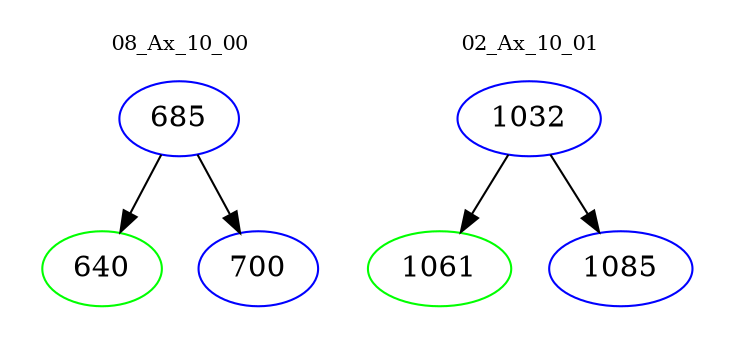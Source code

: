 digraph{
subgraph cluster_0 {
color = white
label = "08_Ax_10_00";
fontsize=10;
T0_685 [label="685", color="blue"]
T0_685 -> T0_640 [color="black"]
T0_640 [label="640", color="green"]
T0_685 -> T0_700 [color="black"]
T0_700 [label="700", color="blue"]
}
subgraph cluster_1 {
color = white
label = "02_Ax_10_01";
fontsize=10;
T1_1032 [label="1032", color="blue"]
T1_1032 -> T1_1061 [color="black"]
T1_1061 [label="1061", color="green"]
T1_1032 -> T1_1085 [color="black"]
T1_1085 [label="1085", color="blue"]
}
}
